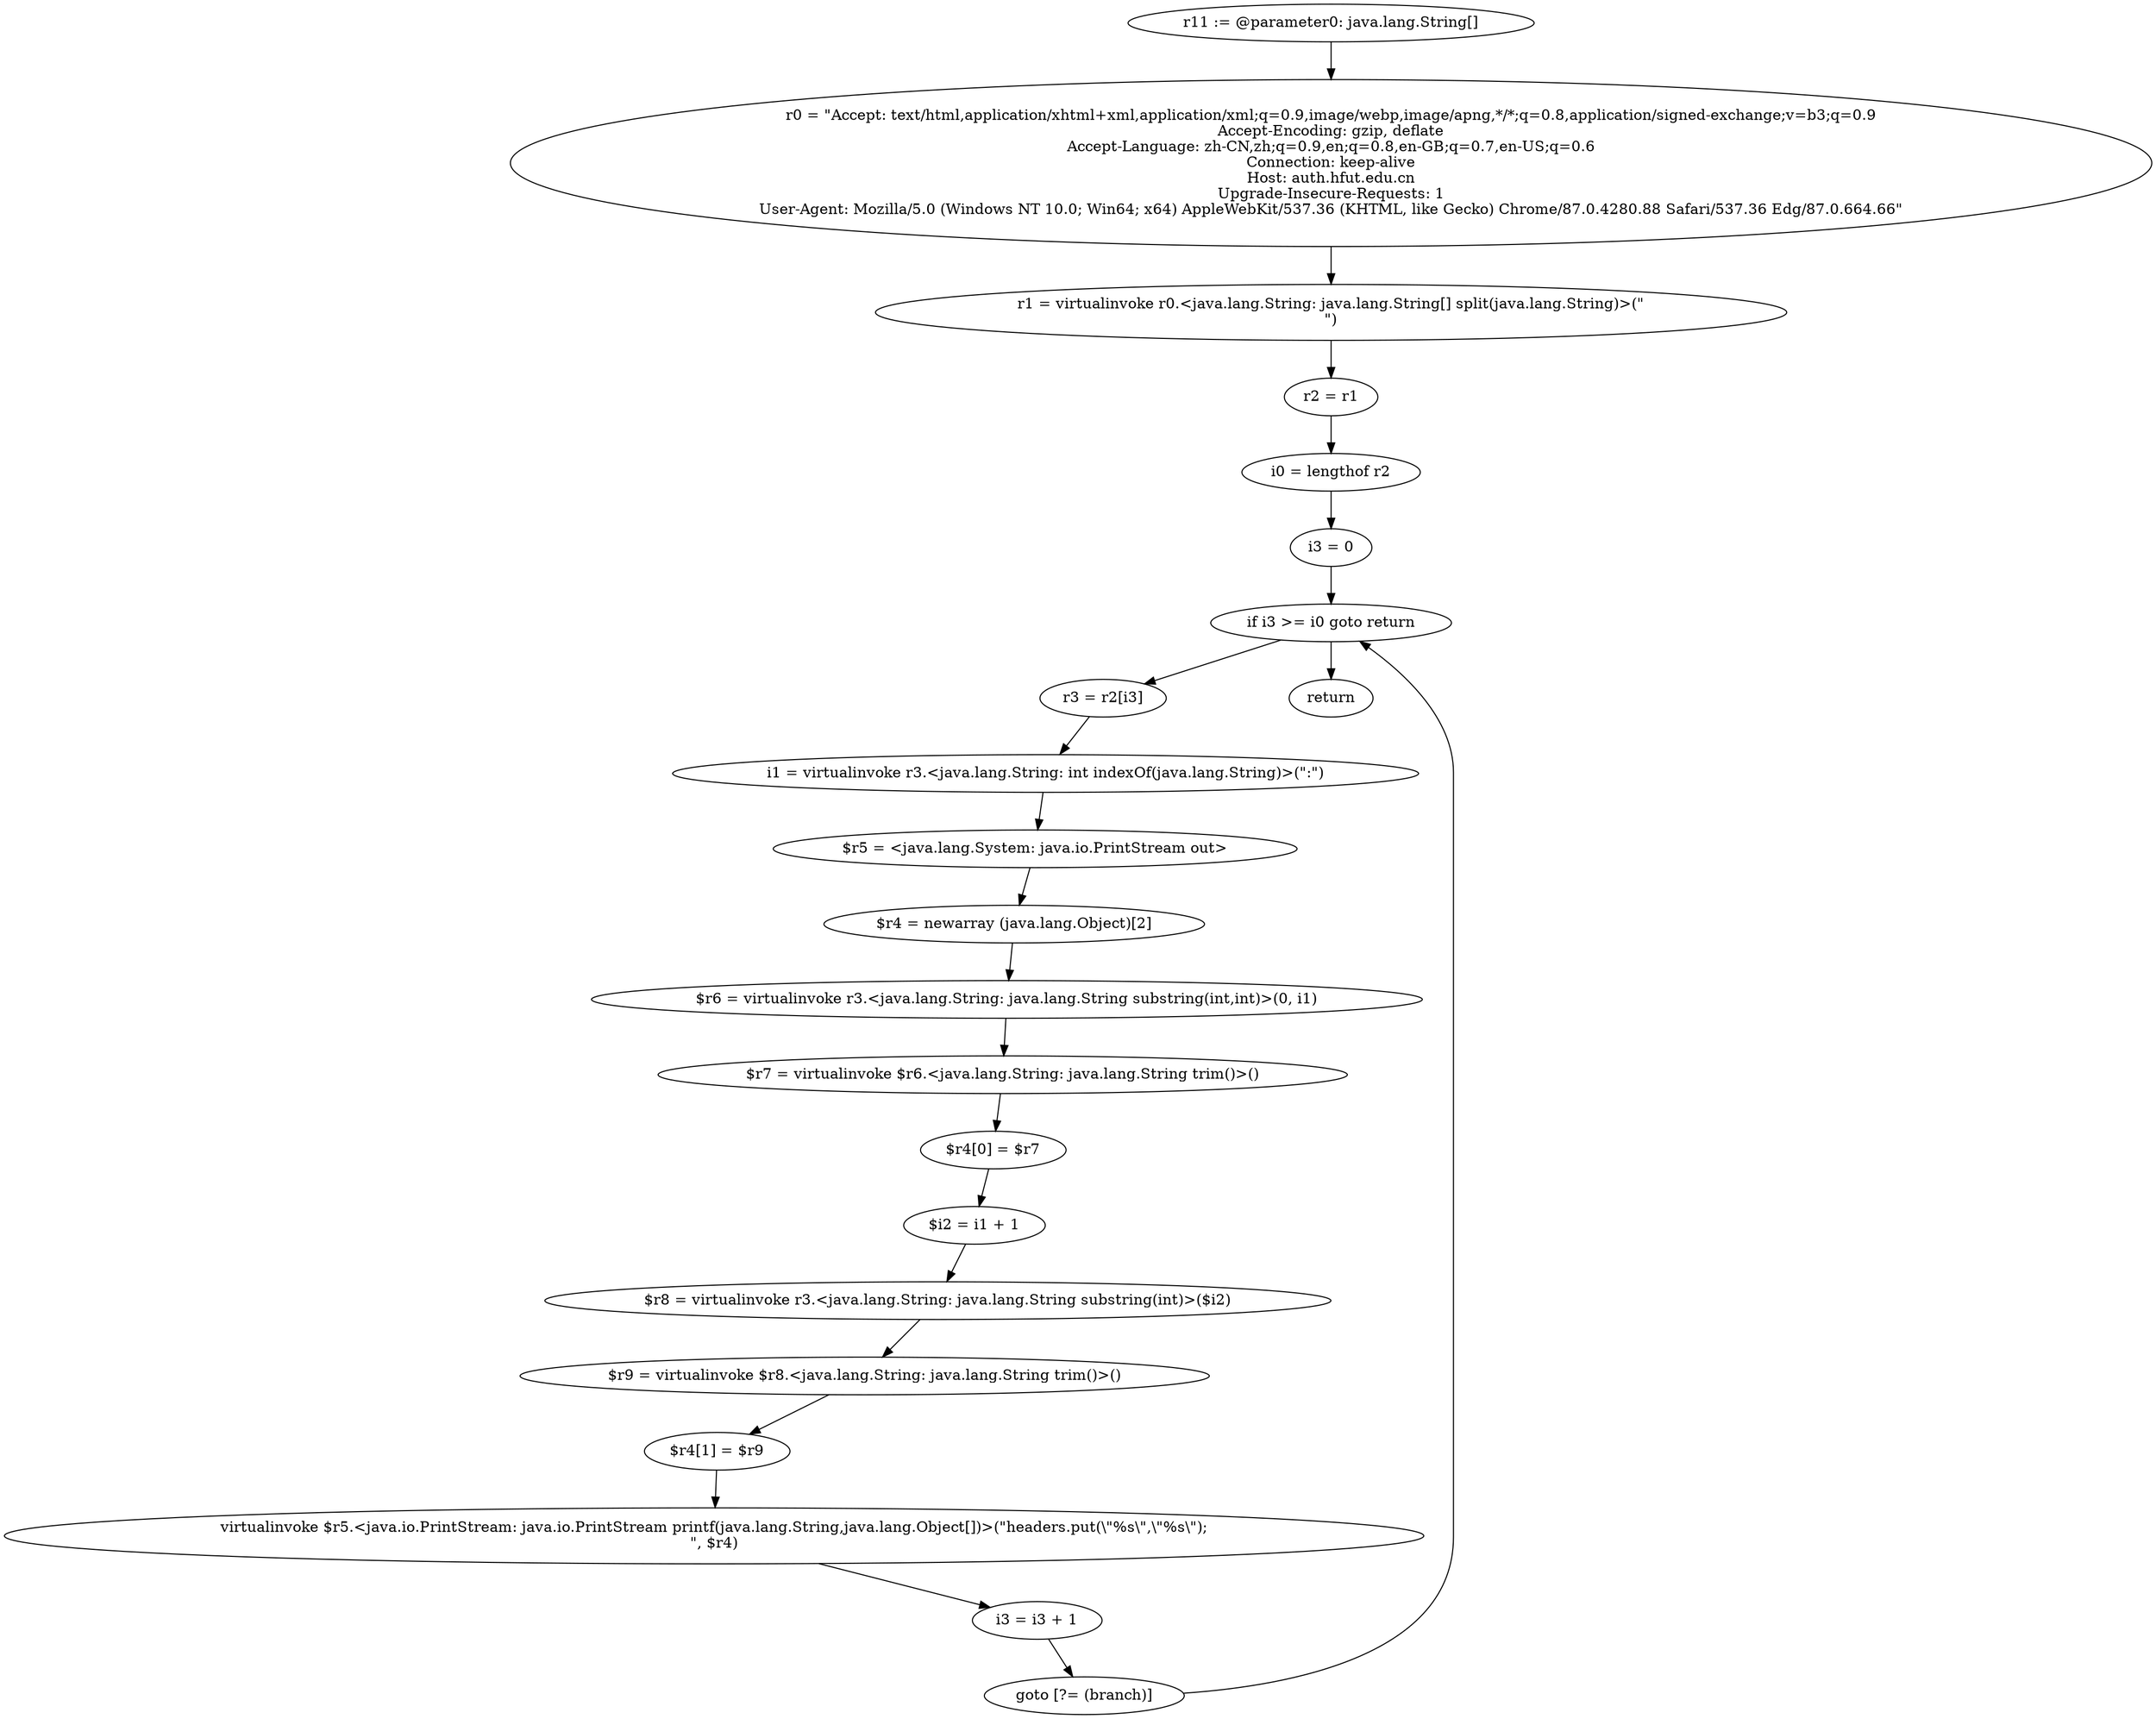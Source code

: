 digraph "unitGraph" {
    "r11 := @parameter0: java.lang.String[]"
    "r0 = \"Accept: text/html,application/xhtml+xml,application/xml;q=0.9,image/webp,image/apng,*/*;q=0.8,application/signed-exchange;v=b3;q=0.9\nAccept-Encoding: gzip, deflate\nAccept-Language: zh-CN,zh;q=0.9,en;q=0.8,en-GB;q=0.7,en-US;q=0.6\nConnection: keep-alive\nHost: auth.hfut.edu.cn\nUpgrade-Insecure-Requests: 1\nUser-Agent: Mozilla/5.0 (Windows NT 10.0; Win64; x64) AppleWebKit/537.36 (KHTML, like Gecko) Chrome/87.0.4280.88 Safari/537.36 Edg/87.0.664.66\""
    "r1 = virtualinvoke r0.<java.lang.String: java.lang.String[] split(java.lang.String)>(\"\n\")"
    "r2 = r1"
    "i0 = lengthof r2"
    "i3 = 0"
    "if i3 >= i0 goto return"
    "r3 = r2[i3]"
    "i1 = virtualinvoke r3.<java.lang.String: int indexOf(java.lang.String)>(\":\")"
    "$r5 = <java.lang.System: java.io.PrintStream out>"
    "$r4 = newarray (java.lang.Object)[2]"
    "$r6 = virtualinvoke r3.<java.lang.String: java.lang.String substring(int,int)>(0, i1)"
    "$r7 = virtualinvoke $r6.<java.lang.String: java.lang.String trim()>()"
    "$r4[0] = $r7"
    "$i2 = i1 + 1"
    "$r8 = virtualinvoke r3.<java.lang.String: java.lang.String substring(int)>($i2)"
    "$r9 = virtualinvoke $r8.<java.lang.String: java.lang.String trim()>()"
    "$r4[1] = $r9"
    "virtualinvoke $r5.<java.io.PrintStream: java.io.PrintStream printf(java.lang.String,java.lang.Object[])>(\"headers.put(\\\"%s\\\",\\\"%s\\\");\n\", $r4)"
    "i3 = i3 + 1"
    "goto [?= (branch)]"
    "return"
    "r11 := @parameter0: java.lang.String[]"->"r0 = \"Accept: text/html,application/xhtml+xml,application/xml;q=0.9,image/webp,image/apng,*/*;q=0.8,application/signed-exchange;v=b3;q=0.9\nAccept-Encoding: gzip, deflate\nAccept-Language: zh-CN,zh;q=0.9,en;q=0.8,en-GB;q=0.7,en-US;q=0.6\nConnection: keep-alive\nHost: auth.hfut.edu.cn\nUpgrade-Insecure-Requests: 1\nUser-Agent: Mozilla/5.0 (Windows NT 10.0; Win64; x64) AppleWebKit/537.36 (KHTML, like Gecko) Chrome/87.0.4280.88 Safari/537.36 Edg/87.0.664.66\"";
    "r0 = \"Accept: text/html,application/xhtml+xml,application/xml;q=0.9,image/webp,image/apng,*/*;q=0.8,application/signed-exchange;v=b3;q=0.9\nAccept-Encoding: gzip, deflate\nAccept-Language: zh-CN,zh;q=0.9,en;q=0.8,en-GB;q=0.7,en-US;q=0.6\nConnection: keep-alive\nHost: auth.hfut.edu.cn\nUpgrade-Insecure-Requests: 1\nUser-Agent: Mozilla/5.0 (Windows NT 10.0; Win64; x64) AppleWebKit/537.36 (KHTML, like Gecko) Chrome/87.0.4280.88 Safari/537.36 Edg/87.0.664.66\""->"r1 = virtualinvoke r0.<java.lang.String: java.lang.String[] split(java.lang.String)>(\"\n\")";
    "r1 = virtualinvoke r0.<java.lang.String: java.lang.String[] split(java.lang.String)>(\"\n\")"->"r2 = r1";
    "r2 = r1"->"i0 = lengthof r2";
    "i0 = lengthof r2"->"i3 = 0";
    "i3 = 0"->"if i3 >= i0 goto return";
    "if i3 >= i0 goto return"->"r3 = r2[i3]";
    "if i3 >= i0 goto return"->"return";
    "r3 = r2[i3]"->"i1 = virtualinvoke r3.<java.lang.String: int indexOf(java.lang.String)>(\":\")";
    "i1 = virtualinvoke r3.<java.lang.String: int indexOf(java.lang.String)>(\":\")"->"$r5 = <java.lang.System: java.io.PrintStream out>";
    "$r5 = <java.lang.System: java.io.PrintStream out>"->"$r4 = newarray (java.lang.Object)[2]";
    "$r4 = newarray (java.lang.Object)[2]"->"$r6 = virtualinvoke r3.<java.lang.String: java.lang.String substring(int,int)>(0, i1)";
    "$r6 = virtualinvoke r3.<java.lang.String: java.lang.String substring(int,int)>(0, i1)"->"$r7 = virtualinvoke $r6.<java.lang.String: java.lang.String trim()>()";
    "$r7 = virtualinvoke $r6.<java.lang.String: java.lang.String trim()>()"->"$r4[0] = $r7";
    "$r4[0] = $r7"->"$i2 = i1 + 1";
    "$i2 = i1 + 1"->"$r8 = virtualinvoke r3.<java.lang.String: java.lang.String substring(int)>($i2)";
    "$r8 = virtualinvoke r3.<java.lang.String: java.lang.String substring(int)>($i2)"->"$r9 = virtualinvoke $r8.<java.lang.String: java.lang.String trim()>()";
    "$r9 = virtualinvoke $r8.<java.lang.String: java.lang.String trim()>()"->"$r4[1] = $r9";
    "$r4[1] = $r9"->"virtualinvoke $r5.<java.io.PrintStream: java.io.PrintStream printf(java.lang.String,java.lang.Object[])>(\"headers.put(\\\"%s\\\",\\\"%s\\\");\n\", $r4)";
    "virtualinvoke $r5.<java.io.PrintStream: java.io.PrintStream printf(java.lang.String,java.lang.Object[])>(\"headers.put(\\\"%s\\\",\\\"%s\\\");\n\", $r4)"->"i3 = i3 + 1";
    "i3 = i3 + 1"->"goto [?= (branch)]";
    "goto [?= (branch)]"->"if i3 >= i0 goto return";
}
